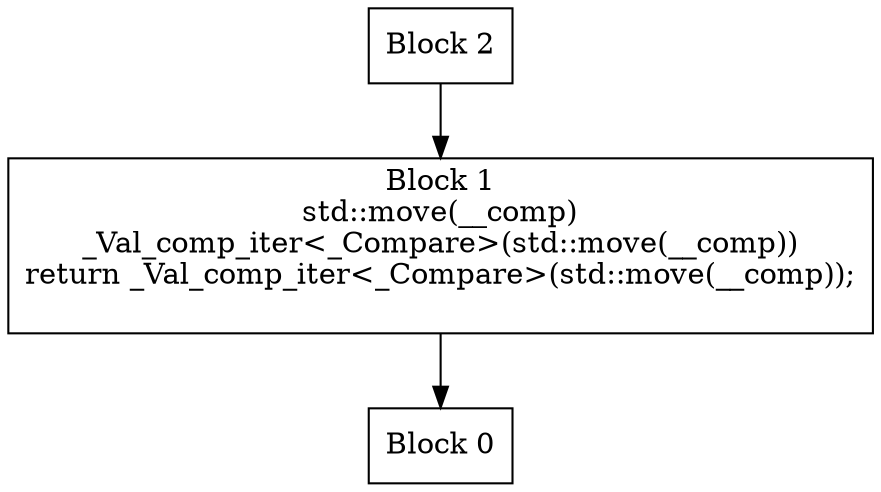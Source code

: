 digraph CFG {
  node [shape=box];
  0 [label="Block 0\n"];
  1 [label="Block 1\nstd::move(__comp)\n_Val_comp_iter<_Compare>(std::move(__comp))\nreturn _Val_comp_iter<_Compare>(std::move(__comp));
\n"];
  2 [label="Block 2\n"];
  1 -> 0;
  2 -> 1;
}
